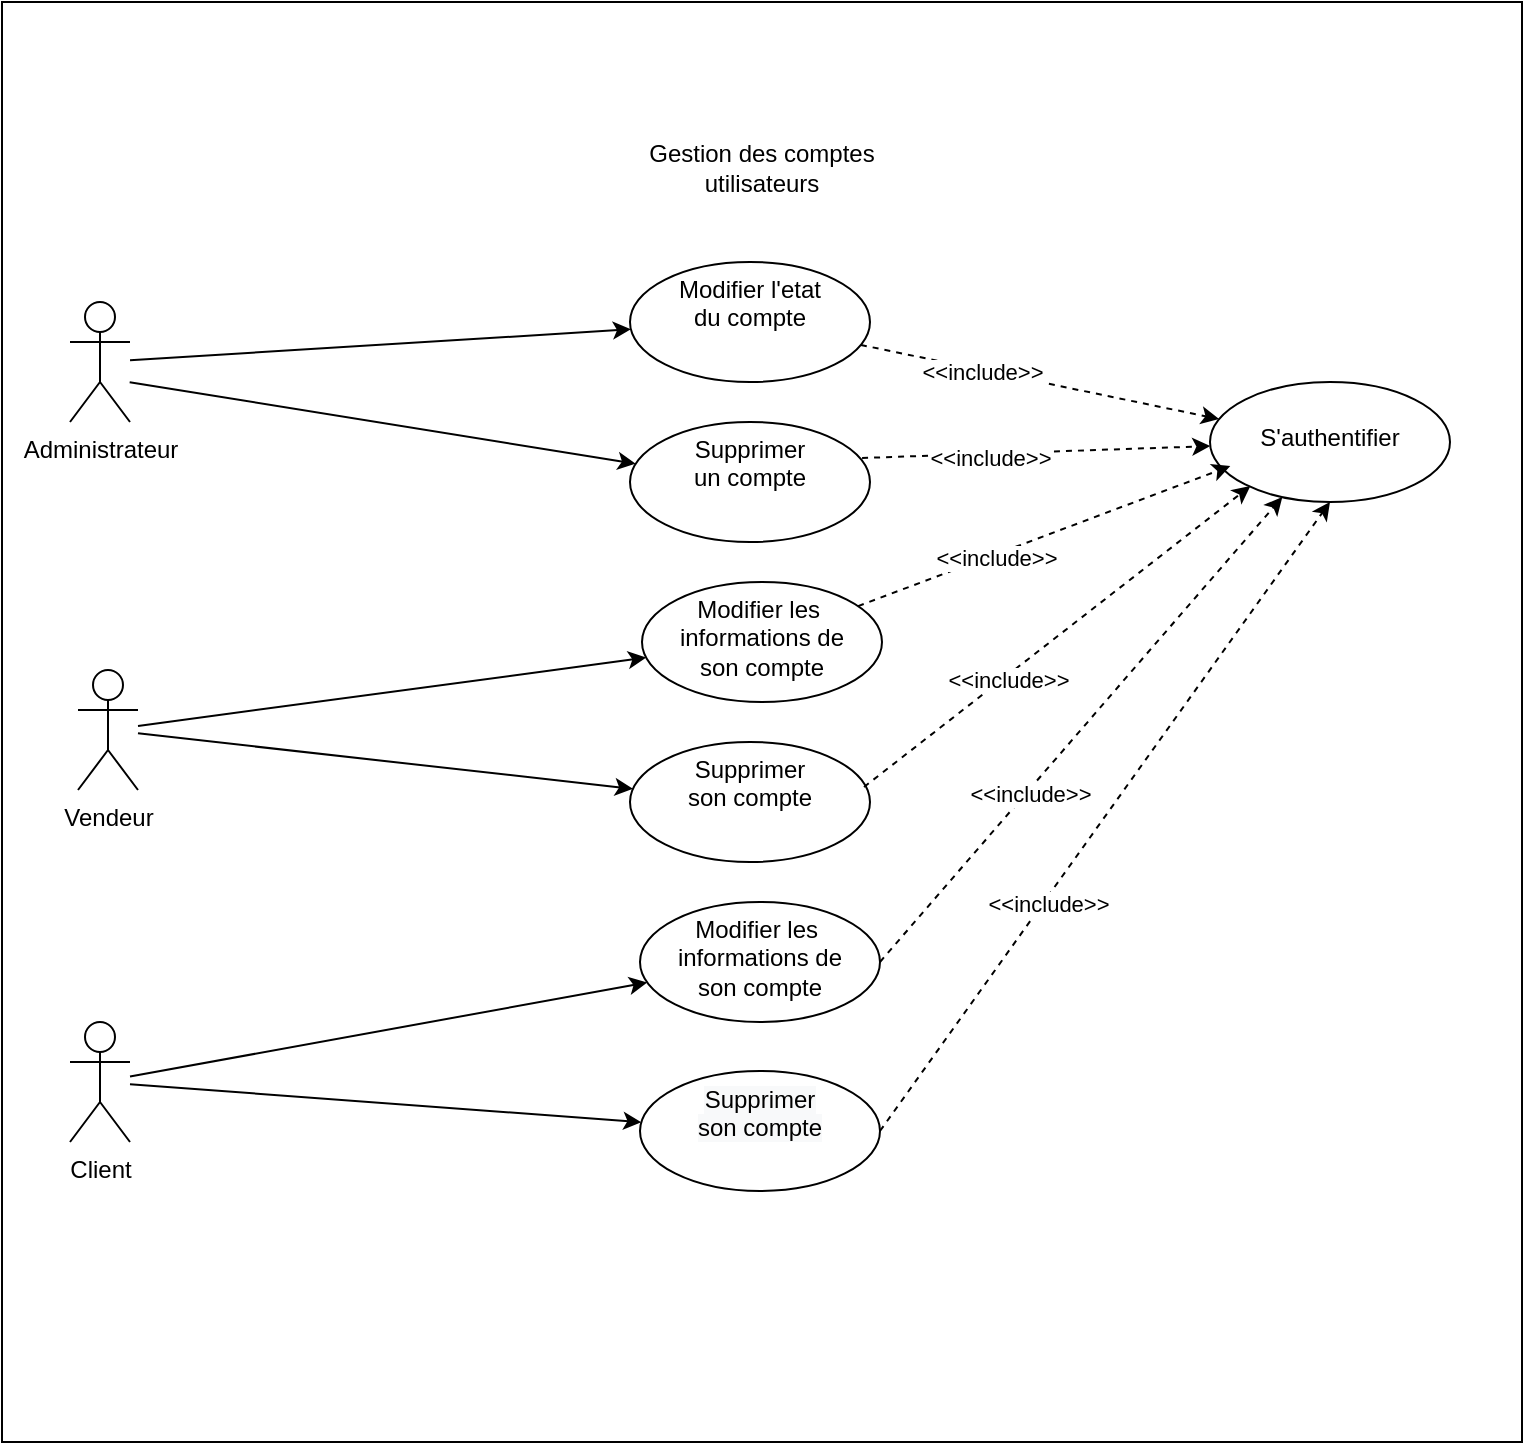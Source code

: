 <mxfile version="15.8.7" type="device"><diagram id="93TwWpJ5N_MrGACuFquo" name="Page-1"><mxGraphModel dx="786" dy="1519" grid="1" gridSize="10" guides="1" tooltips="1" connect="1" arrows="1" fold="1" page="1" pageScale="1" pageWidth="827" pageHeight="1169" math="0" shadow="0"><root><mxCell id="0"/><mxCell id="1" parent="0"/><mxCell id="UAsrpyPvyt6wrDo05yFp-1" value="" style="rounded=0;whiteSpace=wrap;html=1;" vertex="1" parent="1"><mxGeometry x="6" y="-10" width="760" height="720" as="geometry"/></mxCell><mxCell id="UAsrpyPvyt6wrDo05yFp-8" value="" style="rounded=0;orthogonalLoop=1;jettySize=auto;html=1;" edge="1" parent="1" source="UAsrpyPvyt6wrDo05yFp-2" target="UAsrpyPvyt6wrDo05yFp-7"><mxGeometry relative="1" as="geometry"/></mxCell><mxCell id="UAsrpyPvyt6wrDo05yFp-2" value="Administrateur" style="shape=umlActor;verticalLabelPosition=bottom;verticalAlign=top;html=1;outlineConnect=0;" vertex="1" parent="1"><mxGeometry x="40" y="140" width="30" height="60" as="geometry"/></mxCell><mxCell id="UAsrpyPvyt6wrDo05yFp-3" value="Gestion des comptes&lt;br&gt;utilisateurs" style="text;html=1;strokeColor=none;fillColor=none;align=center;verticalAlign=middle;whiteSpace=wrap;rounded=0;" vertex="1" parent="1"><mxGeometry x="325" y="58" width="122" height="30" as="geometry"/></mxCell><mxCell id="UAsrpyPvyt6wrDo05yFp-54" value="" style="edgeStyle=none;rounded=0;orthogonalLoop=1;jettySize=auto;html=1;strokeColor=default;dashed=1;" edge="1" parent="1" source="UAsrpyPvyt6wrDo05yFp-7" target="UAsrpyPvyt6wrDo05yFp-53"><mxGeometry relative="1" as="geometry"/></mxCell><mxCell id="UAsrpyPvyt6wrDo05yFp-71" value="&amp;lt;&amp;lt;include&amp;gt;&amp;gt;" style="edgeLabel;html=1;align=center;verticalAlign=middle;resizable=0;points=[];" vertex="1" connectable="0" parent="UAsrpyPvyt6wrDo05yFp-54"><mxGeometry x="-0.326" y="-1" relative="1" as="geometry"><mxPoint as="offset"/></mxGeometry></mxCell><mxCell id="UAsrpyPvyt6wrDo05yFp-7" value="Modifier l'etat&lt;br&gt;du compte" style="ellipse;whiteSpace=wrap;html=1;verticalAlign=top;" vertex="1" parent="1"><mxGeometry x="320" y="120" width="120" height="60" as="geometry"/></mxCell><mxCell id="UAsrpyPvyt6wrDo05yFp-53" value="&lt;br&gt;S'authentifier" style="ellipse;whiteSpace=wrap;html=1;verticalAlign=top;" vertex="1" parent="1"><mxGeometry x="610" y="180" width="120" height="60" as="geometry"/></mxCell><mxCell id="UAsrpyPvyt6wrDo05yFp-65" value="" style="edgeStyle=none;rounded=0;orthogonalLoop=1;jettySize=auto;html=1;strokeColor=default;exitX=0.084;exitY=0.264;exitDx=0;exitDy=0;exitPerimeter=0;" edge="1" parent="1" source="UAsrpyPvyt6wrDo05yFp-1" target="UAsrpyPvyt6wrDo05yFp-64"><mxGeometry relative="1" as="geometry"/></mxCell><mxCell id="UAsrpyPvyt6wrDo05yFp-84" value="" style="edgeStyle=none;rounded=0;orthogonalLoop=1;jettySize=auto;html=1;strokeColor=default;" edge="1" parent="1" source="UAsrpyPvyt6wrDo05yFp-57" target="UAsrpyPvyt6wrDo05yFp-83"><mxGeometry relative="1" as="geometry"/></mxCell><mxCell id="UAsrpyPvyt6wrDo05yFp-86" value="" style="edgeStyle=none;rounded=0;orthogonalLoop=1;jettySize=auto;html=1;strokeColor=default;" edge="1" parent="1" source="UAsrpyPvyt6wrDo05yFp-57" target="UAsrpyPvyt6wrDo05yFp-85"><mxGeometry relative="1" as="geometry"/></mxCell><mxCell id="UAsrpyPvyt6wrDo05yFp-57" value="Vendeur" style="shape=umlActor;verticalLabelPosition=bottom;verticalAlign=top;html=1;" vertex="1" parent="1"><mxGeometry x="44" y="324" width="30" height="60" as="geometry"/></mxCell><mxCell id="UAsrpyPvyt6wrDo05yFp-64" value="Supprimer&lt;br&gt;un compte" style="ellipse;whiteSpace=wrap;html=1;verticalAlign=top;" vertex="1" parent="1"><mxGeometry x="320" y="200" width="120" height="60" as="geometry"/></mxCell><mxCell id="UAsrpyPvyt6wrDo05yFp-66" style="edgeStyle=none;rounded=0;orthogonalLoop=1;jettySize=auto;html=1;strokeColor=default;dashed=1;exitX=0.967;exitY=0.3;exitDx=0;exitDy=0;exitPerimeter=0;" edge="1" parent="1" source="UAsrpyPvyt6wrDo05yFp-64" target="UAsrpyPvyt6wrDo05yFp-53"><mxGeometry relative="1" as="geometry"><mxPoint x="450.04" y="452" as="sourcePoint"/><mxPoint x="670" y="280" as="targetPoint"/></mxGeometry></mxCell><mxCell id="UAsrpyPvyt6wrDo05yFp-76" value="&amp;lt;&amp;lt;include&amp;gt;&amp;gt;" style="edgeLabel;html=1;align=center;verticalAlign=middle;resizable=0;points=[];" vertex="1" connectable="0" parent="UAsrpyPvyt6wrDo05yFp-66"><mxGeometry x="-0.267" y="-2" relative="1" as="geometry"><mxPoint as="offset"/></mxGeometry></mxCell><mxCell id="UAsrpyPvyt6wrDo05yFp-83" value="Modifier les&amp;nbsp;&lt;br&gt;informations de&lt;br&gt;son compte" style="ellipse;whiteSpace=wrap;html=1;verticalAlign=top;" vertex="1" parent="1"><mxGeometry x="326" y="280" width="120" height="60" as="geometry"/></mxCell><mxCell id="UAsrpyPvyt6wrDo05yFp-85" value="Supprimer&lt;br&gt;son compte" style="ellipse;whiteSpace=wrap;html=1;verticalAlign=top;" vertex="1" parent="1"><mxGeometry x="320" y="360" width="120" height="60" as="geometry"/></mxCell><mxCell id="UAsrpyPvyt6wrDo05yFp-87" style="edgeStyle=none;rounded=0;orthogonalLoop=1;jettySize=auto;html=1;strokeColor=default;dashed=1;" edge="1" parent="1" source="UAsrpyPvyt6wrDo05yFp-83"><mxGeometry relative="1" as="geometry"><mxPoint x="446.04" y="228" as="sourcePoint"/><mxPoint x="620.141" y="222.055" as="targetPoint"/></mxGeometry></mxCell><mxCell id="UAsrpyPvyt6wrDo05yFp-88" value="&amp;lt;&amp;lt;include&amp;gt;&amp;gt;" style="edgeLabel;html=1;align=center;verticalAlign=middle;resizable=0;points=[];" vertex="1" connectable="0" parent="UAsrpyPvyt6wrDo05yFp-87"><mxGeometry x="-0.267" y="-2" relative="1" as="geometry"><mxPoint as="offset"/></mxGeometry></mxCell><mxCell id="UAsrpyPvyt6wrDo05yFp-89" style="edgeStyle=none;rounded=0;orthogonalLoop=1;jettySize=auto;html=1;strokeColor=default;dashed=1;exitX=0.975;exitY=0.375;exitDx=0;exitDy=0;exitPerimeter=0;" edge="1" parent="1" source="UAsrpyPvyt6wrDo05yFp-85"><mxGeometry relative="1" as="geometry"><mxPoint x="456.04" y="238" as="sourcePoint"/><mxPoint x="630.141" y="232.055" as="targetPoint"/></mxGeometry></mxCell><mxCell id="UAsrpyPvyt6wrDo05yFp-90" value="&amp;lt;&amp;lt;include&amp;gt;&amp;gt;" style="edgeLabel;html=1;align=center;verticalAlign=middle;resizable=0;points=[];" vertex="1" connectable="0" parent="UAsrpyPvyt6wrDo05yFp-89"><mxGeometry x="-0.267" y="-2" relative="1" as="geometry"><mxPoint as="offset"/></mxGeometry></mxCell><mxCell id="UAsrpyPvyt6wrDo05yFp-93" value="" style="edgeStyle=none;rounded=0;orthogonalLoop=1;jettySize=auto;html=1;strokeColor=default;" edge="1" parent="1" source="UAsrpyPvyt6wrDo05yFp-91" target="UAsrpyPvyt6wrDo05yFp-92"><mxGeometry relative="1" as="geometry"/></mxCell><mxCell id="UAsrpyPvyt6wrDo05yFp-95" value="" style="edgeStyle=none;rounded=0;orthogonalLoop=1;jettySize=auto;html=1;strokeColor=default;" edge="1" parent="1" source="UAsrpyPvyt6wrDo05yFp-91" target="UAsrpyPvyt6wrDo05yFp-94"><mxGeometry relative="1" as="geometry"/></mxCell><mxCell id="UAsrpyPvyt6wrDo05yFp-91" value="Client" style="shape=umlActor;verticalLabelPosition=bottom;verticalAlign=top;html=1;" vertex="1" parent="1"><mxGeometry x="40" y="500" width="30" height="60" as="geometry"/></mxCell><mxCell id="UAsrpyPvyt6wrDo05yFp-92" value="&lt;span&gt;Modifier les&amp;nbsp;&lt;/span&gt;&lt;br&gt;&lt;span&gt;informations de&lt;/span&gt;&lt;br&gt;&lt;span&gt;son compte&lt;/span&gt;" style="ellipse;whiteSpace=wrap;html=1;verticalAlign=top;" vertex="1" parent="1"><mxGeometry x="325" y="440" width="120" height="60" as="geometry"/></mxCell><mxCell id="UAsrpyPvyt6wrDo05yFp-94" value="&lt;meta charset=&quot;utf-8&quot;&gt;&lt;span style=&quot;color: rgb(0, 0, 0); font-family: helvetica; font-size: 12px; font-style: normal; font-weight: 400; letter-spacing: normal; text-align: center; text-indent: 0px; text-transform: none; word-spacing: 0px; background-color: rgb(248, 249, 250); display: inline; float: none;&quot;&gt;Supprimer&lt;/span&gt;&lt;br style=&quot;color: rgb(0, 0, 0); font-family: helvetica; font-size: 12px; font-style: normal; font-weight: 400; letter-spacing: normal; text-align: center; text-indent: 0px; text-transform: none; word-spacing: 0px; background-color: rgb(248, 249, 250);&quot;&gt;&lt;span style=&quot;color: rgb(0, 0, 0); font-family: helvetica; font-size: 12px; font-style: normal; font-weight: 400; letter-spacing: normal; text-align: center; text-indent: 0px; text-transform: none; word-spacing: 0px; background-color: rgb(248, 249, 250); display: inline; float: none;&quot;&gt;son compte&lt;/span&gt;" style="ellipse;whiteSpace=wrap;html=1;verticalAlign=top;" vertex="1" parent="1"><mxGeometry x="325" y="524.5" width="120" height="60" as="geometry"/></mxCell><mxCell id="UAsrpyPvyt6wrDo05yFp-96" style="edgeStyle=none;rounded=0;orthogonalLoop=1;jettySize=auto;html=1;strokeColor=default;dashed=1;exitX=1;exitY=0.5;exitDx=0;exitDy=0;" edge="1" parent="1" source="UAsrpyPvyt6wrDo05yFp-92" target="UAsrpyPvyt6wrDo05yFp-53"><mxGeometry relative="1" as="geometry"><mxPoint x="444.148" y="302.099" as="sourcePoint"/><mxPoint x="630.141" y="232.055" as="targetPoint"/></mxGeometry></mxCell><mxCell id="UAsrpyPvyt6wrDo05yFp-97" value="&amp;lt;&amp;lt;include&amp;gt;&amp;gt;" style="edgeLabel;html=1;align=center;verticalAlign=middle;resizable=0;points=[];" vertex="1" connectable="0" parent="UAsrpyPvyt6wrDo05yFp-96"><mxGeometry x="-0.267" y="-2" relative="1" as="geometry"><mxPoint as="offset"/></mxGeometry></mxCell><mxCell id="UAsrpyPvyt6wrDo05yFp-98" style="edgeStyle=none;rounded=0;orthogonalLoop=1;jettySize=auto;html=1;strokeColor=default;dashed=1;exitX=1;exitY=0.5;exitDx=0;exitDy=0;entryX=0.5;entryY=1;entryDx=0;entryDy=0;" edge="1" parent="1" source="UAsrpyPvyt6wrDo05yFp-94" target="UAsrpyPvyt6wrDo05yFp-53"><mxGeometry relative="1" as="geometry"><mxPoint x="454.148" y="312.099" as="sourcePoint"/><mxPoint x="640.141" y="242.055" as="targetPoint"/></mxGeometry></mxCell><mxCell id="UAsrpyPvyt6wrDo05yFp-99" value="&amp;lt;&amp;lt;include&amp;gt;&amp;gt;" style="edgeLabel;html=1;align=center;verticalAlign=middle;resizable=0;points=[];" vertex="1" connectable="0" parent="UAsrpyPvyt6wrDo05yFp-98"><mxGeometry x="-0.267" y="-2" relative="1" as="geometry"><mxPoint as="offset"/></mxGeometry></mxCell></root></mxGraphModel></diagram></mxfile>